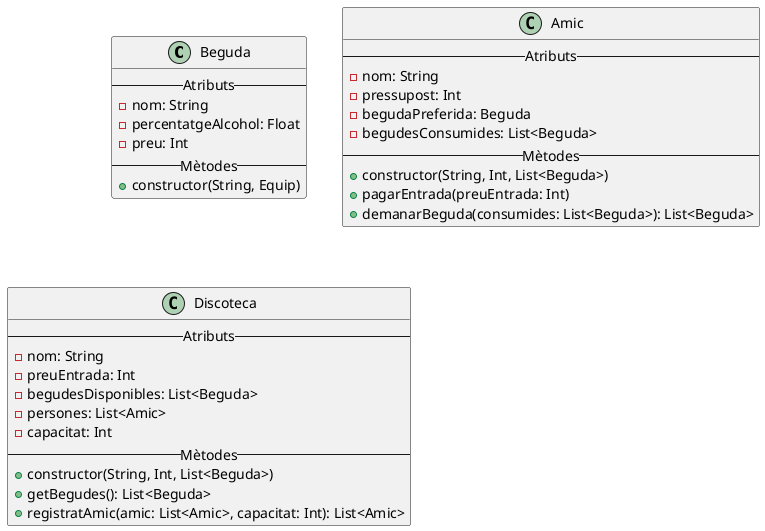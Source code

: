 @startuml
'https://plantuml.com/class-diagram

class Beguda{
    -- Atributs --
    - nom: String
    - percentatgeAlcohol: Float
    - preu: Int
    -- Mètodes --
    + constructor(String, Equip)
}

class Amic {
    -- Atributs --
    - nom: String
    - pressupost: Int
    - begudaPreferida: Beguda
    - begudesConsumides: List<Beguda>
    -- Mètodes --
    + constructor(String, Int, List<Beguda>)
    + pagarEntrada(preuEntrada: Int)
    + demanarBeguda(consumides: List<Beguda>): List<Beguda>
}

class Discoteca {
    -- Atributs --
    - nom: String
    - preuEntrada: Int
    - begudesDisponibles: List<Beguda>
    - persones: List<Amic>
    - capacitat: Int
    -- Mètodes --
    + constructor(String, Int, List<Beguda>)
    + getBegudes(): List<Beguda>
    + registratAmic(amic: List<Amic>, capacitat: Int): List<Amic>
}

@enduml
